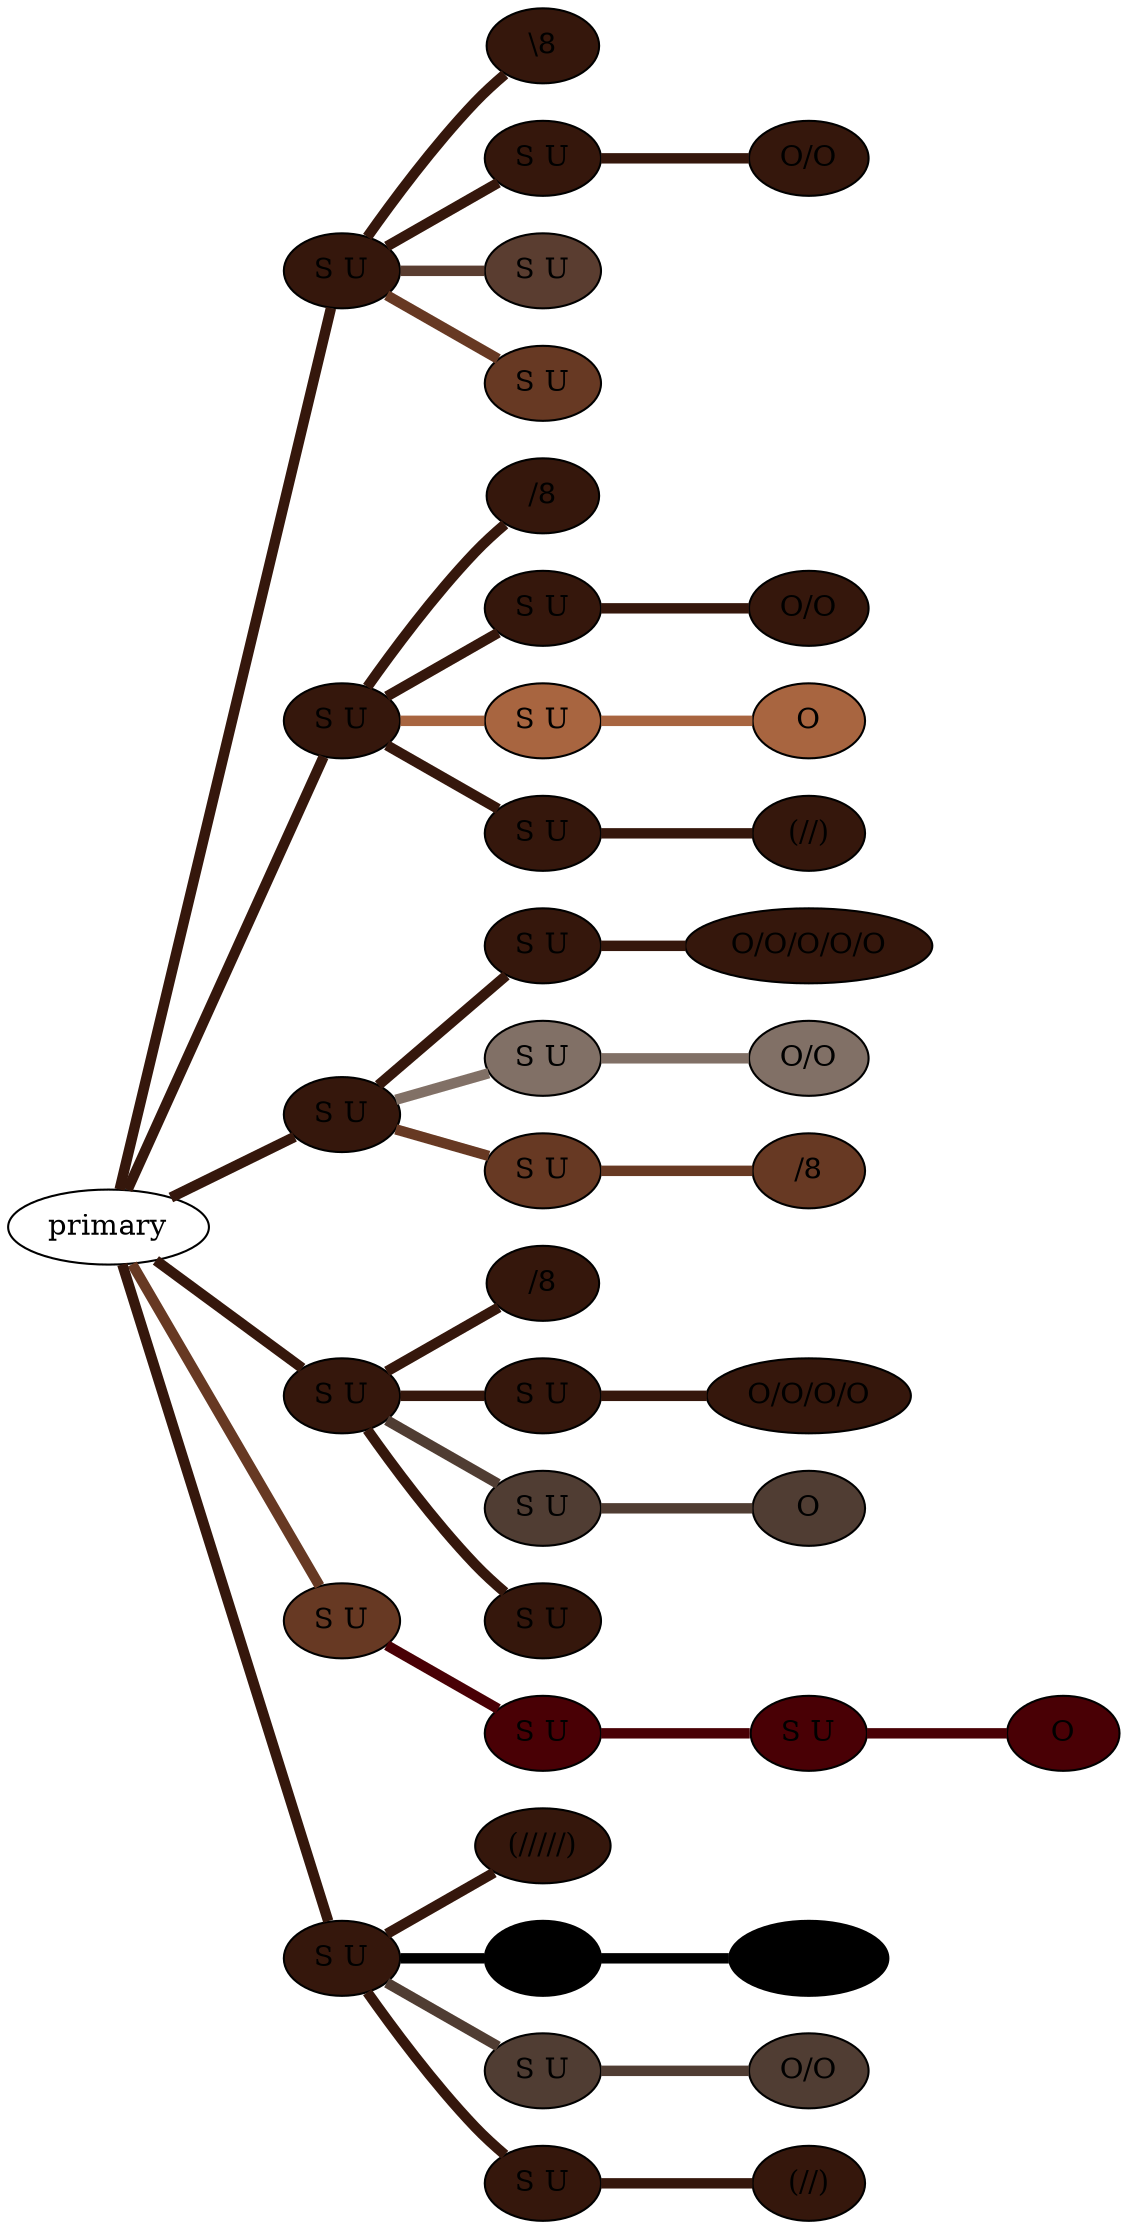 graph {
 graph [rankdir=LR]
"1" [qtype="pendant_node", pendant_colors="#35170C,#777777", pendant_ply="S", pendant_attach="U", pendant_length="44", label="S U", style=filled, fillcolor="#35170C"]
"primary" -- "1" [qtype="pendant_link",penwidth=5,color="#35170C"]
"1:0" [qtype="knot_node", knot_value="1", knot_type="E", knot_position="14.5", knot_spin="Z", label="\\8", style=filled, fillcolor="#35170C"]
"1" -- "1:0" [qtype="knot_link",penwidth=5,color="#35170C"]
"1s1" [qtype="pendant_node", pendant_colors="#35170C,#673923", pendant_ply="S", pendant_attach="U", pendant_length="30", label="S U", style=filled, fillcolor="#35170C"]
"1" -- "1s1" [qtype="pendant_link",penwidth=5,color="#35170C"]
"1s1:0" [qtype="knot_node", knot_value="2", knot_type="S", knot_position="2.5", knot_spin="S", label="O/O", style=filled, fillcolor="#35170C"]
"1s1" -- "1s1:0" [qtype="knot_link",penwidth=5,color="#35170C"]
"1s2" [qtype="pendant_node", pendant_colors="#5A3D30", pendant_ply="S", pendant_attach="U", pendant_length="41", label="S U", style=filled, fillcolor="#5A3D30"]
"1" -- "1s2" [qtype="pendant_link",penwidth=5,color="#5A3D30"]
"1s3" [qtype="pendant_node", pendant_colors="#673923,#A86540", pendant_ply="S", pendant_attach="U", pendant_length="44", label="S U", style=filled, fillcolor="#673923"]
"1" -- "1s3" [qtype="pendant_link",penwidth=5,color="#673923"]
"2" [qtype="pendant_node", pendant_colors="#35170C,#777777", pendant_ply="S", pendant_attach="U", pendant_length="41", label="S U", style=filled, fillcolor="#35170C"]
"primary" -- "2" [qtype="pendant_link",penwidth=5,color="#35170C"]
"2:0" [qtype="knot_node", knot_value="1", knot_type="E", knot_position="14.0", knot_spin="S", label="/8", style=filled, fillcolor="#35170C"]
"2" -- "2:0" [qtype="knot_link",penwidth=5,color="#35170C"]
"2s1" [qtype="pendant_node", pendant_colors="#35170C,#673923", pendant_ply="S", pendant_attach="U", pendant_length="33", label="S U", style=filled, fillcolor="#35170C"]
"2" -- "2s1" [qtype="pendant_link",penwidth=5,color="#35170C"]
"2s1:0" [qtype="knot_node", knot_value="2", knot_type="S", knot_position="4.5", knot_spin="S", label="O/O", style=filled, fillcolor="#35170C"]
"2s1" -- "2s1:0" [qtype="knot_link",penwidth=5,color="#35170C"]
"2s2" [qtype="pendant_node", pendant_colors="#A86540", pendant_ply="S", pendant_attach="U", pendant_length="10", label="S U", style=filled, fillcolor="#A86540"]
"2" -- "2s2" [qtype="pendant_link",penwidth=5,color="#A86540"]
"2s2:0" [qtype="knot_node", knot_value="1", knot_type="S", knot_position="5.0", knot_spin="S", label="O", style=filled, fillcolor="#A86540"]
"2s2" -- "2s2:0" [qtype="knot_link",penwidth=5,color="#A86540"]
"2s3" [qtype="pendant_node", pendant_colors="#35170C,#673923", pendant_ply="S", pendant_attach="U", pendant_length="33", label="S U", style=filled, fillcolor="#35170C"]
"2" -- "2s3" [qtype="pendant_link",penwidth=5,color="#35170C"]
"2s3:0" [qtype="knot_node", knot_value="2", knot_type="L", knot_position="12.5", knot_spin="S", label="(//)", style=filled, fillcolor="#35170C"]
"2s3" -- "2s3:0" [qtype="knot_link",penwidth=5,color="#35170C"]
"3" [qtype="pendant_node", pendant_colors="#35170C,#777777", pendant_ply="S", pendant_attach="U", pendant_length="10", label="S U", style=filled, fillcolor="#35170C"]
"primary" -- "3" [qtype="pendant_link",penwidth=5,color="#35170C"]
"3s1" [qtype="pendant_node", pendant_colors="#35170C,#673923", pendant_ply="S", pendant_attach="U", pendant_length="28", label="S U", style=filled, fillcolor="#35170C"]
"3" -- "3s1" [qtype="pendant_link",penwidth=5,color="#35170C"]
"3s1:0" [qtype="knot_node", knot_value="5", knot_type="S", knot_position="2.5", knot_spin="S", label="O/O/O/O/O", style=filled, fillcolor="#35170C"]
"3s1" -- "3s1:0" [qtype="knot_link",penwidth=5,color="#35170C"]
"3s2" [qtype="pendant_node", pendant_colors="#817066", pendant_ply="S", pendant_attach="U", pendant_length="33", label="S U", style=filled, fillcolor="#817066"]
"3" -- "3s2" [qtype="pendant_link",penwidth=5,color="#817066"]
"3s2:0" [qtype="knot_node", knot_value="2", knot_type="S", knot_position="7.5", knot_spin="S", label="O/O", style=filled, fillcolor="#817066"]
"3s2" -- "3s2:0" [qtype="knot_link",penwidth=5,color="#817066"]
"3s3" [qtype="pendant_node", pendant_colors="#673923,#A86540", pendant_ply="S", pendant_attach="U", pendant_length="33", label="S U", style=filled, fillcolor="#673923"]
"3" -- "3s3" [qtype="pendant_link",penwidth=5,color="#673923"]
"3s3:0" [qtype="knot_node", knot_value="1", knot_type="E", knot_position="11.5", knot_spin="S", label="/8", style=filled, fillcolor="#673923"]
"3s3" -- "3s3:0" [qtype="knot_link",penwidth=5,color="#673923"]
"4" [qtype="pendant_node", pendant_colors="#35170C,#777777", pendant_ply="S", pendant_attach="U", pendant_length="40", label="S U", style=filled, fillcolor="#35170C"]
"primary" -- "4" [qtype="pendant_link",penwidth=5,color="#35170C"]
"4:0" [qtype="knot_node", knot_value="1", knot_type="E", knot_position="12.5", knot_spin="S", label="/8", style=filled, fillcolor="#35170C"]
"4" -- "4:0" [qtype="knot_link",penwidth=5,color="#35170C"]
"4s1" [qtype="pendant_node", pendant_colors="#35170C,#673923", pendant_ply="S", pendant_attach="U", pendant_length="32", label="S U", style=filled, fillcolor="#35170C"]
"4" -- "4s1" [qtype="pendant_link",penwidth=5,color="#35170C"]
"4s1:0" [qtype="knot_node", knot_value="4", knot_type="S", knot_position="1.0", knot_spin="S", label="O/O/O/O", style=filled, fillcolor="#35170C"]
"4s1" -- "4s1:0" [qtype="knot_link",penwidth=5,color="#35170C"]
"4s2" [qtype="pendant_node", pendant_colors="#503D33", pendant_ply="S", pendant_attach="U", pendant_length="35", label="S U", style=filled, fillcolor="#503D33"]
"4" -- "4s2" [qtype="pendant_link",penwidth=5,color="#503D33"]
"4s2:0" [qtype="knot_node", knot_value="1", knot_type="S", knot_position="6.5", knot_spin="S", label="O", style=filled, fillcolor="#503D33"]
"4s2" -- "4s2:0" [qtype="knot_link",penwidth=5,color="#503D33"]
"4s3" [qtype="pendant_node", pendant_colors="#35170C,#673923", pendant_ply="S", pendant_attach="U", pendant_length="37", label="S U", style=filled, fillcolor="#35170C"]
"4" -- "4s3" [qtype="pendant_link",penwidth=5,color="#35170C"]
"5" [qtype="pendant_node", pendant_colors="#673923", pendant_ply="S", pendant_attach="U", pendant_length="32", label="S U", style=filled, fillcolor="#673923"]
"primary" -- "5" [qtype="pendant_link",penwidth=5,color="#673923"]
"5s1" [qtype="pendant_node", pendant_colors="#490005", pendant_ply="S", pendant_attach="U", pendant_length="31", label="S U", style=filled, fillcolor="#490005"]
"5" -- "5s1" [qtype="pendant_link",penwidth=5,color="#490005"]
"5s1s1" [qtype="pendant_node", pendant_colors="#490005", pendant_ply="S", pendant_attach="U", pendant_length="22", label="S U", style=filled, fillcolor="#490005"]
"5s1" -- "5s1s1" [qtype="pendant_link",penwidth=5,color="#490005"]
"5s1s1:0" [qtype="knot_node", knot_value="1", knot_type="S", knot_position="6.5", knot_spin="Z", label="O", style=filled, fillcolor="#490005"]
"5s1s1" -- "5s1s1:0" [qtype="knot_link",penwidth=5,color="#490005"]
"6" [qtype="pendant_node", pendant_colors="#35170C,#777777", pendant_ply="S", pendant_attach="U", pendant_length="32", label="S U", style=filled, fillcolor="#35170C"]
"primary" -- "6" [qtype="pendant_link",penwidth=5,color="#35170C"]
"6:0" [qtype="knot_node", knot_value="5", knot_type="L", knot_position="13.5", knot_spin="S", label="(/////)", style=filled, fillcolor="#35170C"]
"6" -- "6:0" [qtype="knot_link",penwidth=5,color="#35170C"]
"6s1" [qtype="pendant_node", pendant_colors="#000000,#35170C", pendant_ply="S", pendant_attach="U", pendant_length="35", label="S U", style=filled, fillcolor="#000000"]
"6" -- "6s1" [qtype="pendant_link",penwidth=5,color="#000000"]
"6s1:0" [qtype="knot_node", knot_value="3", knot_type="S", knot_position="1.0", knot_spin="S", label="O/O/O", style=filled, fillcolor="#000000"]
"6s1" -- "6s1:0" [qtype="knot_link",penwidth=5,color="#000000"]
"6s2" [qtype="pendant_node", pendant_colors="#503D33", pendant_ply="S", pendant_attach="U", pendant_length="41", label="S U", style=filled, fillcolor="#503D33"]
"6" -- "6s2" [qtype="pendant_link",penwidth=5,color="#503D33"]
"6s2:0" [qtype="knot_node", knot_value="2", knot_type="S", knot_position="5.0", knot_spin="S", label="O/O", style=filled, fillcolor="#503D33"]
"6s2" -- "6s2:0" [qtype="knot_link",penwidth=5,color="#503D33"]
"6s3" [qtype="pendant_node", pendant_colors="#35170C,#673923", pendant_ply="S", pendant_attach="U", pendant_length="33", label="S U", style=filled, fillcolor="#35170C"]
"6" -- "6s3" [qtype="pendant_link",penwidth=5,color="#35170C"]
"6s3:0" [qtype="knot_node", knot_value="2", knot_type="L", knot_position="12.0", knot_spin="S", label="(//)", style=filled, fillcolor="#35170C"]
"6s3" -- "6s3:0" [qtype="knot_link",penwidth=5,color="#35170C"]
}
